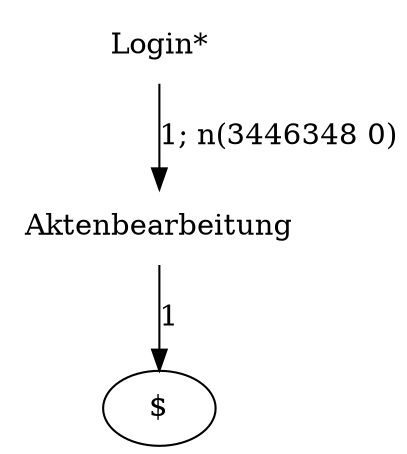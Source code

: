 digraph G {"Login*" [label="Login*",shape=none];"Aktenbearbeitung" [label="Aktenbearbeitung",shape=none];"Login*"->"Aktenbearbeitung" [style=solid,label="1; n(3446348 0)"];"Aktenbearbeitung"->"$" [style=solid,label="1"];}